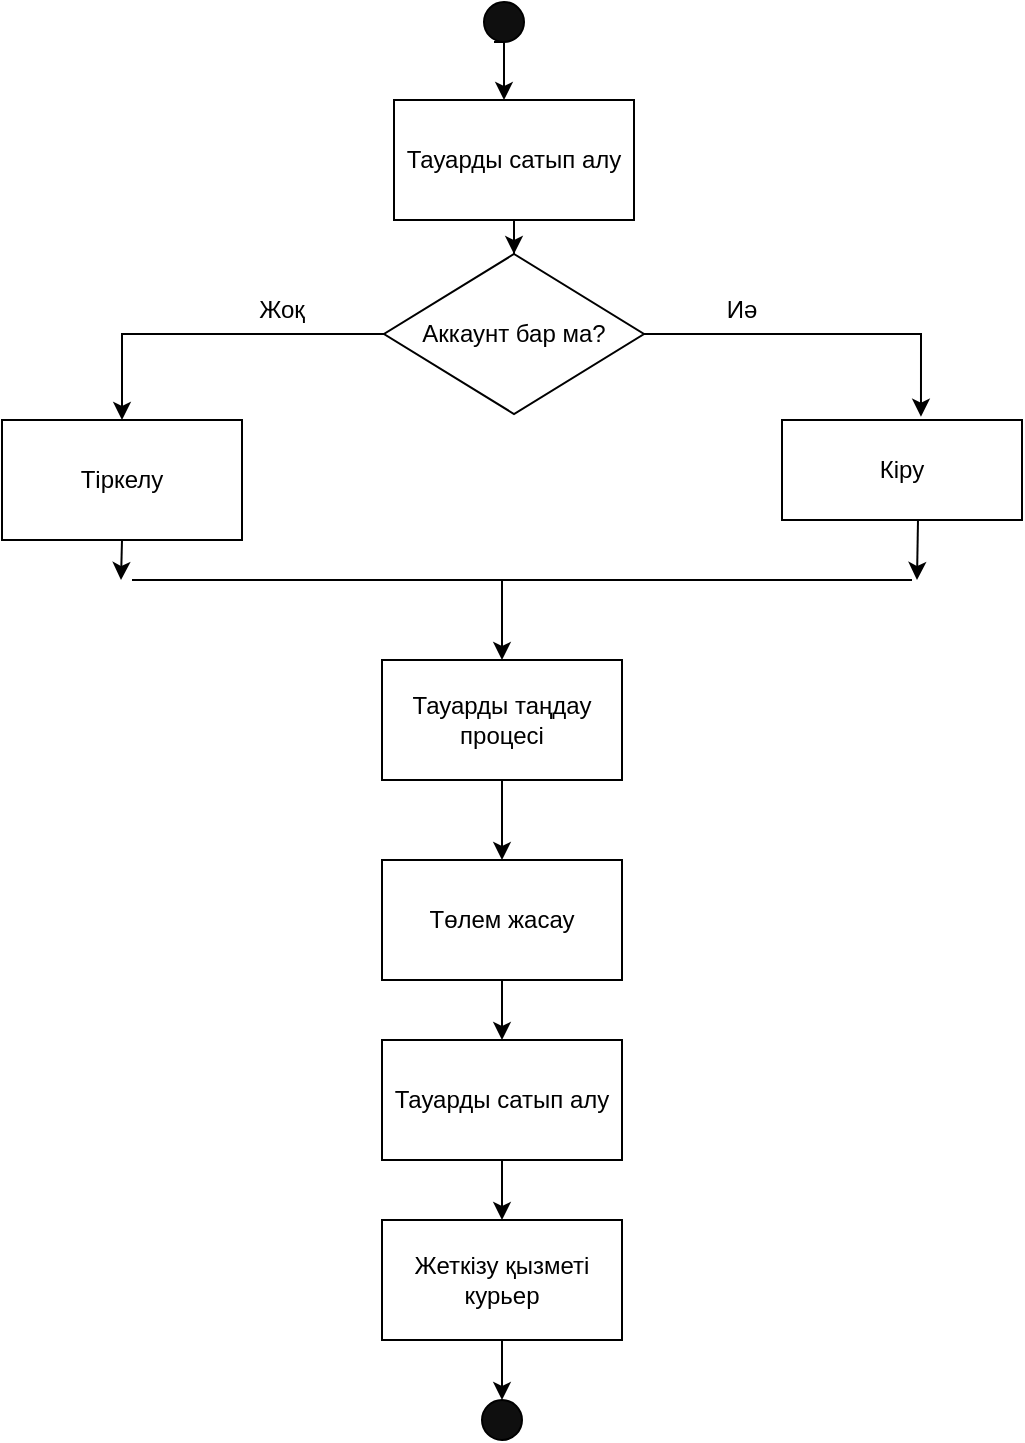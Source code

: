 <mxfile version="24.4.0" type="github" pages="5">
  <diagram id="R2lEEEUBdFMjLlhIrx00" name="Page-1">
    <mxGraphModel dx="2340" dy="1185" grid="1" gridSize="10" guides="1" tooltips="1" connect="1" arrows="1" fold="1" page="1" pageScale="1" pageWidth="850" pageHeight="1100" math="0" shadow="0" extFonts="Permanent Marker^https://fonts.googleapis.com/css?family=Permanent+Marker">
      <root>
        <mxCell id="0" />
        <mxCell id="1" parent="0" />
        <mxCell id="NR59CvRPOTCxHpG8Gv51-2" style="edgeStyle=orthogonalEdgeStyle;rounded=0;orthogonalLoop=1;jettySize=auto;html=1;" parent="1" edge="1">
          <mxGeometry relative="1" as="geometry">
            <mxPoint x="266" y="51" as="sourcePoint" />
            <mxPoint x="271" y="80" as="targetPoint" />
          </mxGeometry>
        </mxCell>
        <mxCell id="iAv8KqpIw70RAkN4BpSn-5" value="" style="ellipse;whiteSpace=wrap;html=1;fillColor=#0F0F0F;" parent="1" vertex="1">
          <mxGeometry x="261" y="31" width="20" height="20" as="geometry" />
        </mxCell>
        <mxCell id="NR59CvRPOTCxHpG8Gv51-1" style="edgeStyle=orthogonalEdgeStyle;rounded=0;orthogonalLoop=1;jettySize=auto;html=1;entryX=0.5;entryY=0;entryDx=0;entryDy=0;" parent="1" source="iAv8KqpIw70RAkN4BpSn-6" target="iAv8KqpIw70RAkN4BpSn-7" edge="1">
          <mxGeometry relative="1" as="geometry" />
        </mxCell>
        <mxCell id="iAv8KqpIw70RAkN4BpSn-6" value="Тауарды сатып алу" style="rounded=0;whiteSpace=wrap;html=1;" parent="1" vertex="1">
          <mxGeometry x="216" y="80" width="120" height="60" as="geometry" />
        </mxCell>
        <mxCell id="NR59CvRPOTCxHpG8Gv51-4" style="edgeStyle=orthogonalEdgeStyle;rounded=0;orthogonalLoop=1;jettySize=auto;html=1;entryX=0.5;entryY=0;entryDx=0;entryDy=0;" parent="1" source="iAv8KqpIw70RAkN4BpSn-7" target="iAv8KqpIw70RAkN4BpSn-8" edge="1">
          <mxGeometry relative="1" as="geometry">
            <mxPoint x="70" y="197" as="targetPoint" />
          </mxGeometry>
        </mxCell>
        <mxCell id="NR59CvRPOTCxHpG8Gv51-5" style="edgeStyle=orthogonalEdgeStyle;rounded=0;orthogonalLoop=1;jettySize=auto;html=1;entryX=0.579;entryY=-0.033;entryDx=0;entryDy=0;entryPerimeter=0;" parent="1" source="iAv8KqpIw70RAkN4BpSn-7" target="iAv8KqpIw70RAkN4BpSn-9" edge="1">
          <mxGeometry relative="1" as="geometry">
            <mxPoint x="480" y="197" as="targetPoint" />
          </mxGeometry>
        </mxCell>
        <mxCell id="iAv8KqpIw70RAkN4BpSn-7" value="Аккаунт бар ма?" style="rhombus;whiteSpace=wrap;html=1;" parent="1" vertex="1">
          <mxGeometry x="211" y="157" width="130" height="80" as="geometry" />
        </mxCell>
        <mxCell id="iAv8KqpIw70RAkN4BpSn-21" style="edgeStyle=orthogonalEdgeStyle;rounded=0;orthogonalLoop=1;jettySize=auto;html=1;exitX=0.5;exitY=1;exitDx=0;exitDy=0;" parent="1" source="iAv8KqpIw70RAkN4BpSn-8" edge="1">
          <mxGeometry relative="1" as="geometry">
            <mxPoint x="79.5" y="320" as="targetPoint" />
          </mxGeometry>
        </mxCell>
        <mxCell id="iAv8KqpIw70RAkN4BpSn-8" value="Тіркелу" style="rounded=0;whiteSpace=wrap;html=1;" parent="1" vertex="1">
          <mxGeometry x="20" y="240" width="120" height="60" as="geometry" />
        </mxCell>
        <mxCell id="iAv8KqpIw70RAkN4BpSn-20" style="edgeStyle=orthogonalEdgeStyle;rounded=0;orthogonalLoop=1;jettySize=auto;html=1;exitX=0.5;exitY=1;exitDx=0;exitDy=0;" parent="1" edge="1">
          <mxGeometry relative="1" as="geometry">
            <mxPoint x="477.5" y="320" as="targetPoint" />
            <mxPoint x="478" y="290" as="sourcePoint" />
          </mxGeometry>
        </mxCell>
        <mxCell id="iAv8KqpIw70RAkN4BpSn-9" value="Кіру" style="rounded=0;whiteSpace=wrap;html=1;" parent="1" vertex="1">
          <mxGeometry x="410" y="240" width="120" height="50" as="geometry" />
        </mxCell>
        <mxCell id="iAv8KqpIw70RAkN4BpSn-24" style="edgeStyle=orthogonalEdgeStyle;rounded=0;orthogonalLoop=1;jettySize=auto;html=1;exitX=0.5;exitY=1;exitDx=0;exitDy=0;entryX=0.5;entryY=0;entryDx=0;entryDy=0;" parent="1" source="iAv8KqpIw70RAkN4BpSn-12" target="iAv8KqpIw70RAkN4BpSn-13" edge="1">
          <mxGeometry relative="1" as="geometry" />
        </mxCell>
        <mxCell id="iAv8KqpIw70RAkN4BpSn-12" value="Тауарды таңдау процесі" style="rounded=0;whiteSpace=wrap;html=1;" parent="1" vertex="1">
          <mxGeometry x="210" y="360" width="120" height="60" as="geometry" />
        </mxCell>
        <mxCell id="iAv8KqpIw70RAkN4BpSn-25" style="edgeStyle=orthogonalEdgeStyle;rounded=0;orthogonalLoop=1;jettySize=auto;html=1;exitX=0.5;exitY=1;exitDx=0;exitDy=0;entryX=0.5;entryY=0;entryDx=0;entryDy=0;" parent="1" source="iAv8KqpIw70RAkN4BpSn-13" target="iAv8KqpIw70RAkN4BpSn-14" edge="1">
          <mxGeometry relative="1" as="geometry" />
        </mxCell>
        <mxCell id="iAv8KqpIw70RAkN4BpSn-13" value="Төлем жасау" style="rounded=0;whiteSpace=wrap;html=1;" parent="1" vertex="1">
          <mxGeometry x="210" y="460" width="120" height="60" as="geometry" />
        </mxCell>
        <mxCell id="p4ckV7MLAM-nkalToYyx-2" style="edgeStyle=orthogonalEdgeStyle;rounded=0;orthogonalLoop=1;jettySize=auto;html=1;entryX=0.5;entryY=0;entryDx=0;entryDy=0;" edge="1" parent="1" source="iAv8KqpIw70RAkN4BpSn-14" target="p4ckV7MLAM-nkalToYyx-1">
          <mxGeometry relative="1" as="geometry" />
        </mxCell>
        <mxCell id="iAv8KqpIw70RAkN4BpSn-14" value="Тауарды сатып алу" style="rounded=0;whiteSpace=wrap;html=1;" parent="1" vertex="1">
          <mxGeometry x="210" y="550" width="120" height="60" as="geometry" />
        </mxCell>
        <mxCell id="iAv8KqpIw70RAkN4BpSn-18" value="Жоқ" style="text;html=1;align=center;verticalAlign=middle;whiteSpace=wrap;rounded=0;" parent="1" vertex="1">
          <mxGeometry x="130" y="170" width="60" height="30" as="geometry" />
        </mxCell>
        <mxCell id="iAv8KqpIw70RAkN4BpSn-19" value="Иә" style="text;html=1;align=center;verticalAlign=middle;whiteSpace=wrap;rounded=0;" parent="1" vertex="1">
          <mxGeometry x="360" y="170" width="60" height="30" as="geometry" />
        </mxCell>
        <mxCell id="iAv8KqpIw70RAkN4BpSn-22" value="" style="endArrow=none;html=1;rounded=0;" parent="1" edge="1">
          <mxGeometry width="50" height="50" relative="1" as="geometry">
            <mxPoint x="85" y="320" as="sourcePoint" />
            <mxPoint x="475" y="320" as="targetPoint" />
            <Array as="points">
              <mxPoint x="275" y="320" />
            </Array>
          </mxGeometry>
        </mxCell>
        <mxCell id="iAv8KqpIw70RAkN4BpSn-23" value="" style="endArrow=classic;html=1;rounded=0;" parent="1" target="iAv8KqpIw70RAkN4BpSn-12" edge="1">
          <mxGeometry width="50" height="50" relative="1" as="geometry">
            <mxPoint x="270" y="320" as="sourcePoint" />
            <mxPoint x="300" y="270" as="targetPoint" />
          </mxGeometry>
        </mxCell>
        <mxCell id="p4ckV7MLAM-nkalToYyx-5" style="edgeStyle=orthogonalEdgeStyle;rounded=0;orthogonalLoop=1;jettySize=auto;html=1;entryX=0.5;entryY=0;entryDx=0;entryDy=0;" edge="1" parent="1" source="p4ckV7MLAM-nkalToYyx-1" target="p4ckV7MLAM-nkalToYyx-4">
          <mxGeometry relative="1" as="geometry" />
        </mxCell>
        <mxCell id="p4ckV7MLAM-nkalToYyx-1" value="Жеткізу қызметі&lt;div&gt;курьер&lt;/div&gt;" style="rounded=0;whiteSpace=wrap;html=1;" vertex="1" parent="1">
          <mxGeometry x="210" y="640" width="120" height="60" as="geometry" />
        </mxCell>
        <mxCell id="p4ckV7MLAM-nkalToYyx-4" value="" style="ellipse;whiteSpace=wrap;html=1;fillColor=#0F0F0F;" vertex="1" parent="1">
          <mxGeometry x="260" y="730" width="20" height="20" as="geometry" />
        </mxCell>
      </root>
    </mxGraphModel>
  </diagram>
  <diagram id="GbA_hOkc1d2X9NX65_Lx" name="Page-2">
    <mxGraphModel dx="1872" dy="948" grid="1" gridSize="10" guides="1" tooltips="1" connect="1" arrows="1" fold="1" page="1" pageScale="1" pageWidth="827" pageHeight="1169" math="0" shadow="0">
      <root>
        <mxCell id="0" />
        <mxCell id="1" parent="0" />
        <mxCell id="i36ha9HIOK4Wg7tOaGFg-6" style="edgeStyle=orthogonalEdgeStyle;rounded=0;orthogonalLoop=1;jettySize=auto;html=1;entryX=0.5;entryY=0;entryDx=0;entryDy=0;" parent="1" source="i36ha9HIOK4Wg7tOaGFg-1" target="i36ha9HIOK4Wg7tOaGFg-2" edge="1">
          <mxGeometry relative="1" as="geometry" />
        </mxCell>
        <mxCell id="i36ha9HIOK4Wg7tOaGFg-1" value="" style="ellipse;whiteSpace=wrap;html=1;fillColor=#0F0F0F;" parent="1" vertex="1">
          <mxGeometry x="299" y="50" width="6" height="10" as="geometry" />
        </mxCell>
        <mxCell id="i36ha9HIOK4Wg7tOaGFg-8" style="edgeStyle=orthogonalEdgeStyle;rounded=0;orthogonalLoop=1;jettySize=auto;html=1;entryX=0.5;entryY=0;entryDx=0;entryDy=0;" parent="1" source="i36ha9HIOK4Wg7tOaGFg-2" target="i36ha9HIOK4Wg7tOaGFg-3" edge="1">
          <mxGeometry relative="1" as="geometry" />
        </mxCell>
        <mxCell id="i36ha9HIOK4Wg7tOaGFg-2" value="Кіру" style="rounded=1;whiteSpace=wrap;html=1;" parent="1" vertex="1">
          <mxGeometry x="242" y="100" width="120" height="30" as="geometry" />
        </mxCell>
        <mxCell id="i36ha9HIOK4Wg7tOaGFg-9" style="edgeStyle=orthogonalEdgeStyle;rounded=0;orthogonalLoop=1;jettySize=auto;html=1;entryX=0.5;entryY=0;entryDx=0;entryDy=0;" parent="1" source="i36ha9HIOK4Wg7tOaGFg-3" target="i36ha9HIOK4Wg7tOaGFg-4" edge="1">
          <mxGeometry relative="1" as="geometry" />
        </mxCell>
        <mxCell id="i36ha9HIOK4Wg7tOaGFg-3" value="Тауарлардың сипатын алу" style="rounded=1;whiteSpace=wrap;html=1;" parent="1" vertex="1">
          <mxGeometry x="243" y="159" width="120" height="40" as="geometry" />
        </mxCell>
        <mxCell id="i36ha9HIOK4Wg7tOaGFg-4" value="Расту" style="rounded=1;whiteSpace=wrap;html=1;" parent="1" vertex="1">
          <mxGeometry x="243" y="224" width="120" height="30" as="geometry" />
        </mxCell>
        <mxCell id="i36ha9HIOK4Wg7tOaGFg-5" value="" style="ellipse;whiteSpace=wrap;html=1;fillColor=#0F0F0F;" parent="1" vertex="1">
          <mxGeometry x="301" y="289" width="12" height="11" as="geometry" />
        </mxCell>
        <mxCell id="i36ha9HIOK4Wg7tOaGFg-14" style="edgeStyle=orthogonalEdgeStyle;rounded=0;orthogonalLoop=1;jettySize=auto;html=1;exitX=0;exitY=1;exitDx=0;exitDy=0;entryX=0.5;entryY=1;entryDx=0;entryDy=0;" parent="1" source="i36ha9HIOK4Wg7tOaGFg-5" target="i36ha9HIOK4Wg7tOaGFg-5" edge="1">
          <mxGeometry relative="1" as="geometry" />
        </mxCell>
        <mxCell id="i36ha9HIOK4Wg7tOaGFg-15" value="" style="endArrow=classic;html=1;rounded=0;" parent="1" edge="1">
          <mxGeometry width="50" height="50" relative="1" as="geometry">
            <mxPoint x="308" y="253" as="sourcePoint" />
            <mxPoint x="308" y="290" as="targetPoint" />
          </mxGeometry>
        </mxCell>
      </root>
    </mxGraphModel>
  </diagram>
  <diagram id="c80kAJMGOzvCrTh4UVqf" name="Page-3">
    <mxGraphModel dx="1440" dy="729" grid="1" gridSize="10" guides="1" tooltips="1" connect="1" arrows="1" fold="1" page="1" pageScale="1" pageWidth="827" pageHeight="1169" math="0" shadow="0">
      <root>
        <mxCell id="0" />
        <mxCell id="1" parent="0" />
        <mxCell id="no8vEUzsc8mPn2TzJAWN-6" style="edgeStyle=orthogonalEdgeStyle;rounded=0;orthogonalLoop=1;jettySize=auto;html=1;" edge="1" parent="1" source="cre0S1uw44uX-cIoa6D_-1" target="no8vEUzsc8mPn2TzJAWN-5">
          <mxGeometry relative="1" as="geometry" />
        </mxCell>
        <mxCell id="cre0S1uw44uX-cIoa6D_-1" value="Админ" style="shape=umlActor;verticalLabelPosition=bottom;verticalAlign=top;html=1;outlineConnect=0;" parent="1" vertex="1">
          <mxGeometry x="10" y="120" width="50" height="80" as="geometry" />
        </mxCell>
        <mxCell id="no8vEUzsc8mPn2TzJAWN-2" value="" style="edgeStyle=orthogonalEdgeStyle;rounded=0;orthogonalLoop=1;jettySize=auto;html=1;" edge="1" parent="1" target="cre0S1uw44uX-cIoa6D_-10">
          <mxGeometry relative="1" as="geometry">
            <mxPoint x="220" y="345" as="sourcePoint" />
          </mxGeometry>
        </mxCell>
        <mxCell id="cre0S1uw44uX-cIoa6D_-2" value="Сатушы" style="shape=umlActor;verticalLabelPosition=bottom;verticalAlign=top;html=1;outlineConnect=0;" parent="1" vertex="1">
          <mxGeometry x="160" y="303" width="50" height="80" as="geometry" />
        </mxCell>
        <mxCell id="cre0S1uw44uX-cIoa6D_-3" value="Тұтынушы" style="shape=umlActor;verticalLabelPosition=bottom;verticalAlign=top;html=1;outlineConnect=0;" parent="1" vertex="1">
          <mxGeometry x="380" y="110" width="50" height="80" as="geometry" />
        </mxCell>
        <mxCell id="cre0S1uw44uX-cIoa6D_-4" value="Қолданушыларды қосу/өшіру" style="rounded=1;whiteSpace=wrap;html=1;" parent="1" vertex="1">
          <mxGeometry x="110" y="101" width="110" height="40" as="geometry" />
        </mxCell>
        <mxCell id="cre0S1uw44uX-cIoa6D_-5" value="Базаны қадағалау" style="rounded=1;whiteSpace=wrap;html=1;" parent="1" vertex="1">
          <mxGeometry x="110" y="175" width="110" height="40" as="geometry" />
        </mxCell>
        <mxCell id="cre0S1uw44uX-cIoa6D_-6" value="Аутентификация" style="rounded=1;whiteSpace=wrap;html=1;" parent="1" vertex="1">
          <mxGeometry x="510" y="80" width="120" height="30" as="geometry" />
        </mxCell>
        <mxCell id="cre0S1uw44uX-cIoa6D_-7" value="Себетке қосу/жою" style="rounded=1;whiteSpace=wrap;html=1;" parent="1" vertex="1">
          <mxGeometry x="510" y="130" width="120" height="30" as="geometry" />
        </mxCell>
        <mxCell id="cre0S1uw44uX-cIoa6D_-8" value="Тауарларды қарау/сатып алу" style="rounded=1;whiteSpace=wrap;html=1;" parent="1" vertex="1">
          <mxGeometry x="510" y="180" width="120" height="50" as="geometry" />
        </mxCell>
        <mxCell id="cre0S1uw44uX-cIoa6D_-9" value="Іздеу" style="rounded=1;whiteSpace=wrap;html=1;" parent="1" vertex="1">
          <mxGeometry x="510" y="250" width="120" height="30" as="geometry" />
        </mxCell>
        <mxCell id="no8vEUzsc8mPn2TzJAWN-3" style="edgeStyle=orthogonalEdgeStyle;rounded=0;orthogonalLoop=1;jettySize=auto;html=1;entryX=0;entryY=0.5;entryDx=0;entryDy=0;" edge="1" parent="1" source="cre0S1uw44uX-cIoa6D_-10" target="cre0S1uw44uX-cIoa6D_-42">
          <mxGeometry relative="1" as="geometry" />
        </mxCell>
        <mxCell id="cre0S1uw44uX-cIoa6D_-10" value="Тапсырысты орындау" style="rounded=1;whiteSpace=wrap;html=1;" parent="1" vertex="1">
          <mxGeometry x="259" y="310" width="140" height="70" as="geometry" />
        </mxCell>
        <mxCell id="cre0S1uw44uX-cIoa6D_-23" value="" style="endArrow=classic;html=1;rounded=0;entryX=0;entryY=0.5;entryDx=0;entryDy=0;" parent="1" target="cre0S1uw44uX-cIoa6D_-4" edge="1">
          <mxGeometry width="50" height="50" relative="1" as="geometry">
            <mxPoint x="60" y="170" as="sourcePoint" />
            <mxPoint x="100" y="125" as="targetPoint" />
          </mxGeometry>
        </mxCell>
        <mxCell id="cre0S1uw44uX-cIoa6D_-24" value="" style="endArrow=classic;html=1;rounded=0;entryX=0;entryY=0.5;entryDx=0;entryDy=0;" parent="1" target="cre0S1uw44uX-cIoa6D_-5" edge="1">
          <mxGeometry width="50" height="50" relative="1" as="geometry">
            <mxPoint x="60" y="160" as="sourcePoint" />
            <mxPoint x="110" y="120" as="targetPoint" />
          </mxGeometry>
        </mxCell>
        <mxCell id="cre0S1uw44uX-cIoa6D_-25" value="" style="endArrow=classic;html=1;rounded=0;entryX=0;entryY=0.5;entryDx=0;entryDy=0;" parent="1" target="cre0S1uw44uX-cIoa6D_-6" edge="1">
          <mxGeometry width="50" height="50" relative="1" as="geometry">
            <mxPoint x="410" y="160" as="sourcePoint" />
            <mxPoint x="460" y="110" as="targetPoint" />
          </mxGeometry>
        </mxCell>
        <mxCell id="cre0S1uw44uX-cIoa6D_-26" value="" style="endArrow=classic;html=1;rounded=0;entryX=0;entryY=0.5;entryDx=0;entryDy=0;" parent="1" target="cre0S1uw44uX-cIoa6D_-7" edge="1">
          <mxGeometry width="50" height="50" relative="1" as="geometry">
            <mxPoint x="410" y="160" as="sourcePoint" />
            <mxPoint x="460" y="110" as="targetPoint" />
          </mxGeometry>
        </mxCell>
        <mxCell id="cre0S1uw44uX-cIoa6D_-27" value="" style="endArrow=classic;html=1;rounded=0;entryX=0;entryY=0.5;entryDx=0;entryDy=0;" parent="1" target="cre0S1uw44uX-cIoa6D_-8" edge="1">
          <mxGeometry width="50" height="50" relative="1" as="geometry">
            <mxPoint x="410" y="160" as="sourcePoint" />
            <mxPoint x="460" y="110" as="targetPoint" />
          </mxGeometry>
        </mxCell>
        <mxCell id="cre0S1uw44uX-cIoa6D_-28" value="" style="endArrow=classic;html=1;rounded=0;entryX=0;entryY=0.5;entryDx=0;entryDy=0;" parent="1" target="cre0S1uw44uX-cIoa6D_-9" edge="1">
          <mxGeometry width="50" height="50" relative="1" as="geometry">
            <mxPoint x="410" y="160" as="sourcePoint" />
            <mxPoint x="460" y="110" as="targetPoint" />
          </mxGeometry>
        </mxCell>
        <mxCell id="cre0S1uw44uX-cIoa6D_-41" style="edgeStyle=orthogonalEdgeStyle;rounded=0;orthogonalLoop=1;jettySize=auto;html=1;entryX=0.75;entryY=1;entryDx=0;entryDy=0;" parent="1" source="cre0S1uw44uX-cIoa6D_-32" target="cre0S1uw44uX-cIoa6D_-9" edge="1">
          <mxGeometry relative="1" as="geometry" />
        </mxCell>
        <mxCell id="cre0S1uw44uX-cIoa6D_-32" value="Категория бойынша іздеу" style="rounded=1;whiteSpace=wrap;html=1;" parent="1" vertex="1">
          <mxGeometry x="680" y="315" width="100" height="30" as="geometry" />
        </mxCell>
        <mxCell id="cre0S1uw44uX-cIoa6D_-40" style="edgeStyle=orthogonalEdgeStyle;rounded=0;orthogonalLoop=1;jettySize=auto;html=1;entryX=1;entryY=0.5;entryDx=0;entryDy=0;" parent="1" edge="1">
          <mxGeometry relative="1" as="geometry">
            <mxPoint x="680.0" y="267.0" as="sourcePoint" />
            <mxPoint x="630.0" y="265" as="targetPoint" />
            <Array as="points">
              <mxPoint x="680" y="265" />
            </Array>
          </mxGeometry>
        </mxCell>
        <mxCell id="cre0S1uw44uX-cIoa6D_-33" value="Аттары бойынша іздеу" style="rounded=1;whiteSpace=wrap;html=1;" parent="1" vertex="1">
          <mxGeometry x="680" y="248" width="100" height="35" as="geometry" />
        </mxCell>
        <mxCell id="cre0S1uw44uX-cIoa6D_-39" style="edgeStyle=orthogonalEdgeStyle;rounded=0;orthogonalLoop=1;jettySize=auto;html=1;entryX=1;entryY=0.5;entryDx=0;entryDy=0;" parent="1" source="cre0S1uw44uX-cIoa6D_-34" target="cre0S1uw44uX-cIoa6D_-8" edge="1">
          <mxGeometry relative="1" as="geometry">
            <Array as="points">
              <mxPoint x="670" y="205" />
              <mxPoint x="670" y="205" />
            </Array>
          </mxGeometry>
        </mxCell>
        <mxCell id="cre0S1uw44uX-cIoa6D_-34" value="Төлем жасау" style="rounded=1;whiteSpace=wrap;html=1;" parent="1" vertex="1">
          <mxGeometry x="680" y="185" width="100" height="30" as="geometry" />
        </mxCell>
        <mxCell id="cre0S1uw44uX-cIoa6D_-37" style="edgeStyle=orthogonalEdgeStyle;rounded=0;orthogonalLoop=1;jettySize=auto;html=1;entryX=1;entryY=0.5;entryDx=0;entryDy=0;" parent="1" source="cre0S1uw44uX-cIoa6D_-36" target="cre0S1uw44uX-cIoa6D_-6" edge="1">
          <mxGeometry relative="1" as="geometry" />
        </mxCell>
        <mxCell id="cre0S1uw44uX-cIoa6D_-36" value="шығу" style="rounded=1;whiteSpace=wrap;html=1;" parent="1" vertex="1">
          <mxGeometry x="680" y="80" width="100" height="30" as="geometry" />
        </mxCell>
        <mxCell id="cre0S1uw44uX-cIoa6D_-42" value="Жеткізу&lt;div&gt;Курьер&lt;/div&gt;" style="rounded=1;whiteSpace=wrap;html=1;" parent="1" vertex="1">
          <mxGeometry x="462" y="315" width="120" height="60" as="geometry" />
        </mxCell>
        <mxCell id="no8vEUzsc8mPn2TzJAWN-5" value="Тапсырысты растап, хабарлау" style="rounded=1;whiteSpace=wrap;html=1;" vertex="1" parent="1">
          <mxGeometry x="230" y="141" width="110" height="40" as="geometry" />
        </mxCell>
      </root>
    </mxGraphModel>
  </diagram>
  <diagram id="KP5VngtDOVW0e5VEuhgI" name="Page-4">
    <mxGraphModel dx="1560" dy="790" grid="1" gridSize="10" guides="1" tooltips="1" connect="1" arrows="1" fold="1" page="1" pageScale="1" pageWidth="827" pageHeight="1169" math="0" shadow="0">
      <root>
        <mxCell id="0" />
        <mxCell id="1" parent="0" />
        <mxCell id="hjnvoC_x9pNCexKw1lUT-31" style="edgeStyle=orthogonalEdgeStyle;rounded=0;orthogonalLoop=1;jettySize=auto;html=1;entryX=0.5;entryY=0;entryDx=0;entryDy=0;" edge="1" parent="1" source="hjnvoC_x9pNCexKw1lUT-1" target="hjnvoC_x9pNCexKw1lUT-4">
          <mxGeometry relative="1" as="geometry" />
        </mxCell>
        <mxCell id="hjnvoC_x9pNCexKw1lUT-1" value="Интернет пайдаланушысы" style="shape=umlActor;verticalLabelPosition=bottom;verticalAlign=top;html=1;outlineConnect=0;" vertex="1" parent="1">
          <mxGeometry x="110" y="10" width="30" height="60" as="geometry" />
        </mxCell>
        <mxCell id="hjnvoC_x9pNCexKw1lUT-29" style="edgeStyle=orthogonalEdgeStyle;rounded=0;orthogonalLoop=1;jettySize=auto;html=1;" edge="1" parent="1" source="hjnvoC_x9pNCexKw1lUT-2" target="hjnvoC_x9pNCexKw1lUT-6">
          <mxGeometry relative="1" as="geometry" />
        </mxCell>
        <mxCell id="hjnvoC_x9pNCexKw1lUT-2" value="Пайдаланушы" style="shape=umlActor;verticalLabelPosition=bottom;verticalAlign=top;html=1;outlineConnect=0;" vertex="1" parent="1">
          <mxGeometry x="110" y="217" width="30" height="60" as="geometry" />
        </mxCell>
        <mxCell id="hjnvoC_x9pNCexKw1lUT-46" style="edgeStyle=orthogonalEdgeStyle;rounded=0;orthogonalLoop=1;jettySize=auto;html=1;entryX=0;entryY=0.5;entryDx=0;entryDy=0;" edge="1" parent="1" source="hjnvoC_x9pNCexKw1lUT-3" target="hjnvoC_x9pNCexKw1lUT-44">
          <mxGeometry relative="1" as="geometry">
            <Array as="points">
              <mxPoint x="240" y="431" />
              <mxPoint x="240" y="431" />
            </Array>
          </mxGeometry>
        </mxCell>
        <mxCell id="hjnvoC_x9pNCexKw1lUT-3" value="Админстратор" style="shape=umlActor;verticalLabelPosition=bottom;verticalAlign=top;html=1;outlineConnect=0;" vertex="1" parent="1">
          <mxGeometry x="184" y="390" width="30" height="60" as="geometry" />
        </mxCell>
        <mxCell id="hjnvoC_x9pNCexKw1lUT-33" style="edgeStyle=orthogonalEdgeStyle;rounded=0;orthogonalLoop=1;jettySize=auto;html=1;" edge="1" parent="1" source="hjnvoC_x9pNCexKw1lUT-4" target="hjnvoC_x9pNCexKw1lUT-2">
          <mxGeometry relative="1" as="geometry" />
        </mxCell>
        <mxCell id="hjnvoC_x9pNCexKw1lUT-4" value="Тіркелу" style="ellipse;whiteSpace=wrap;html=1;" vertex="1" parent="1">
          <mxGeometry x="72.5" y="135" width="105" height="50" as="geometry" />
        </mxCell>
        <mxCell id="hjnvoC_x9pNCexKw1lUT-30" style="edgeStyle=orthogonalEdgeStyle;rounded=0;orthogonalLoop=1;jettySize=auto;html=1;" edge="1" parent="1" source="hjnvoC_x9pNCexKw1lUT-6" target="hjnvoC_x9pNCexKw1lUT-8">
          <mxGeometry relative="1" as="geometry" />
        </mxCell>
        <mxCell id="hjnvoC_x9pNCexKw1lUT-6" value="Аутентификация" style="ellipse;whiteSpace=wrap;html=1;" vertex="1" parent="1">
          <mxGeometry x="200" y="205" width="105" height="50" as="geometry" />
        </mxCell>
        <mxCell id="hjnvoC_x9pNCexKw1lUT-15" style="edgeStyle=orthogonalEdgeStyle;rounded=0;orthogonalLoop=1;jettySize=auto;html=1;entryX=0;entryY=0.5;entryDx=0;entryDy=0;" edge="1" parent="1" source="hjnvoC_x9pNCexKw1lUT-8" target="hjnvoC_x9pNCexKw1lUT-9">
          <mxGeometry relative="1" as="geometry">
            <mxPoint x="420" y="40" as="targetPoint" />
          </mxGeometry>
        </mxCell>
        <mxCell id="hjnvoC_x9pNCexKw1lUT-18" style="edgeStyle=orthogonalEdgeStyle;rounded=0;orthogonalLoop=1;jettySize=auto;html=1;entryX=0;entryY=0.5;entryDx=0;entryDy=0;" edge="1" parent="1" source="hjnvoC_x9pNCexKw1lUT-8" target="hjnvoC_x9pNCexKw1lUT-13">
          <mxGeometry relative="1" as="geometry" />
        </mxCell>
        <mxCell id="hjnvoC_x9pNCexKw1lUT-8" value="Басты бет&amp;nbsp;" style="rounded=1;whiteSpace=wrap;html=1;" vertex="1" parent="1">
          <mxGeometry x="360" y="210" width="120" height="40" as="geometry" />
        </mxCell>
        <mxCell id="hjnvoC_x9pNCexKw1lUT-21" style="edgeStyle=orthogonalEdgeStyle;rounded=0;orthogonalLoop=1;jettySize=auto;html=1;entryX=0;entryY=0.5;entryDx=0;entryDy=0;" edge="1" parent="1" source="hjnvoC_x9pNCexKw1lUT-9" target="hjnvoC_x9pNCexKw1lUT-14">
          <mxGeometry relative="1" as="geometry" />
        </mxCell>
        <mxCell id="hjnvoC_x9pNCexKw1lUT-9" value="Құрылыс заттарын іздеу" style="ellipse;whiteSpace=wrap;html=1;" vertex="1" parent="1">
          <mxGeometry x="480" y="10" width="130" height="50" as="geometry" />
        </mxCell>
        <mxCell id="hjnvoC_x9pNCexKw1lUT-10" value="Себетке қосу/жою" style="ellipse;whiteSpace=wrap;html=1;" vertex="1" parent="1">
          <mxGeometry x="485" y="81" width="120" height="50" as="geometry" />
        </mxCell>
        <mxCell id="hjnvoC_x9pNCexKw1lUT-20" style="edgeStyle=orthogonalEdgeStyle;rounded=0;orthogonalLoop=1;jettySize=auto;html=1;" edge="1" parent="1" source="hjnvoC_x9pNCexKw1lUT-11" target="hjnvoC_x9pNCexKw1lUT-12">
          <mxGeometry relative="1" as="geometry" />
        </mxCell>
        <mxCell id="hjnvoC_x9pNCexKw1lUT-11" value="Таңдаулылар тізіміне қосу" style="ellipse;whiteSpace=wrap;html=1;" vertex="1" parent="1">
          <mxGeometry x="487.5" y="155" width="115" height="50" as="geometry" />
        </mxCell>
        <mxCell id="hjnvoC_x9pNCexKw1lUT-12" value="Таңдаулылар тізімінен жою&lt;div&gt;Пікір қалдыру&lt;/div&gt;" style="ellipse;whiteSpace=wrap;html=1;" vertex="1" parent="1">
          <mxGeometry x="670" y="155" width="120" height="50" as="geometry" />
        </mxCell>
        <mxCell id="hjnvoC_x9pNCexKw1lUT-13" value="Кіру/шығу" style="rounded=1;whiteSpace=wrap;html=1;" vertex="1" parent="1">
          <mxGeometry x="560" y="210" width="120" height="40" as="geometry" />
        </mxCell>
        <mxCell id="hjnvoC_x9pNCexKw1lUT-14" value="Аттары бойынша іздеу" style="ellipse;whiteSpace=wrap;html=1;" vertex="1" parent="1">
          <mxGeometry x="670" y="10" width="110" height="50" as="geometry" />
        </mxCell>
        <mxCell id="hjnvoC_x9pNCexKw1lUT-16" value="" style="endArrow=classic;html=1;rounded=0;entryX=0.021;entryY=0.362;entryDx=0;entryDy=0;entryPerimeter=0;" edge="1" parent="1" target="hjnvoC_x9pNCexKw1lUT-10">
          <mxGeometry width="50" height="50" relative="1" as="geometry">
            <mxPoint x="420" y="100" as="sourcePoint" />
            <mxPoint x="470" y="50" as="targetPoint" />
          </mxGeometry>
        </mxCell>
        <mxCell id="hjnvoC_x9pNCexKw1lUT-17" value="" style="endArrow=classic;html=1;rounded=0;entryX=0;entryY=0.5;entryDx=0;entryDy=0;" edge="1" parent="1" target="hjnvoC_x9pNCexKw1lUT-11">
          <mxGeometry width="50" height="50" relative="1" as="geometry">
            <mxPoint x="420" y="180" as="sourcePoint" />
            <mxPoint x="470" y="130" as="targetPoint" />
          </mxGeometry>
        </mxCell>
        <mxCell id="hjnvoC_x9pNCexKw1lUT-27" style="edgeStyle=orthogonalEdgeStyle;rounded=0;orthogonalLoop=1;jettySize=auto;html=1;entryX=0;entryY=0.5;entryDx=0;entryDy=0;" edge="1" parent="1" source="hjnvoC_x9pNCexKw1lUT-22" target="hjnvoC_x9pNCexKw1lUT-24">
          <mxGeometry relative="1" as="geometry" />
        </mxCell>
        <mxCell id="hjnvoC_x9pNCexKw1lUT-22" value="Тапсырысты беру" style="ellipse;whiteSpace=wrap;html=1;" vertex="1" parent="1">
          <mxGeometry x="470" y="280" width="100" height="50" as="geometry" />
        </mxCell>
        <mxCell id="hjnvoC_x9pNCexKw1lUT-28" style="edgeStyle=orthogonalEdgeStyle;rounded=0;orthogonalLoop=1;jettySize=auto;html=1;" edge="1" parent="1" source="hjnvoC_x9pNCexKw1lUT-24" target="hjnvoC_x9pNCexKw1lUT-25">
          <mxGeometry relative="1" as="geometry" />
        </mxCell>
        <mxCell id="hjnvoC_x9pNCexKw1lUT-24" value="Төлем жасау" style="ellipse;whiteSpace=wrap;html=1;" vertex="1" parent="1">
          <mxGeometry x="610" y="280" width="100" height="50" as="geometry" />
        </mxCell>
        <mxCell id="hjnvoC_x9pNCexKw1lUT-25" value="Тапсырысты растау.Хабарлама келу" style="ellipse;whiteSpace=wrap;html=1;" vertex="1" parent="1">
          <mxGeometry x="758" y="280" width="123" height="50" as="geometry" />
        </mxCell>
        <mxCell id="hjnvoC_x9pNCexKw1lUT-26" value="" style="endArrow=classic;html=1;rounded=0;entryX=0.5;entryY=0;entryDx=0;entryDy=0;" edge="1" parent="1" target="hjnvoC_x9pNCexKw1lUT-22">
          <mxGeometry width="50" height="50" relative="1" as="geometry">
            <mxPoint x="520" y="230" as="sourcePoint" />
            <mxPoint x="570" y="180" as="targetPoint" />
          </mxGeometry>
        </mxCell>
        <mxCell id="hjnvoC_x9pNCexKw1lUT-34" value="" style="endArrow=none;html=1;rounded=0;" edge="1" parent="1">
          <mxGeometry width="50" height="50" relative="1" as="geometry">
            <mxPoint x="40" y="430" as="sourcePoint" />
            <mxPoint x="40" y="160" as="targetPoint" />
          </mxGeometry>
        </mxCell>
        <mxCell id="hjnvoC_x9pNCexKw1lUT-35" value="" style="endArrow=classic;html=1;rounded=0;entryX=0;entryY=0.5;entryDx=0;entryDy=0;" edge="1" parent="1" target="hjnvoC_x9pNCexKw1lUT-4">
          <mxGeometry width="50" height="50" relative="1" as="geometry">
            <mxPoint x="40" y="160" as="sourcePoint" />
            <mxPoint x="90" y="110" as="targetPoint" />
          </mxGeometry>
        </mxCell>
        <mxCell id="hjnvoC_x9pNCexKw1lUT-36" value="" style="endArrow=classic;html=1;rounded=0;" edge="1" parent="1">
          <mxGeometry width="50" height="50" relative="1" as="geometry">
            <mxPoint x="40" y="429" as="sourcePoint" />
            <mxPoint x="170" y="429" as="targetPoint" />
          </mxGeometry>
        </mxCell>
        <mxCell id="hjnvoC_x9pNCexKw1lUT-37" value="Құрылыс заттарын&amp;nbsp;&lt;div&gt;қосу&lt;span style=&quot;background-color: initial;&quot;&gt;/жою&lt;/span&gt;&lt;span style=&quot;color: rgba(0, 0, 0, 0); font-family: monospace; font-size: 0px; text-align: start; text-wrap: nowrap; background-color: initial;&quot;&gt;%3CmxGraphModel%3E%3Croot%3E%3CmxCell%20id%3D%220%22%2F%3E%3CmxCell%20id%3D%221%22%20parent%3D%220%22%2F%3E%3CmxCell%20id%3D%222%22%20value%3D%22%D0%A2%D3%A9%D0%BB%D0%B5%D0%BC%20%D0%B6%D0%B0%D1%81%D0%B0%D1%83%22%20style%3D%22ellipse%3BwhiteSpace%3Dwrap%3Bhtml%3D1%3B%22%20vertex%3D%221%22%20parent%3D%221%22%3E%3CmxGeometry%20x%3D%22610%22%20y%3D%22280%22%20width%3D%22100%22%20height%3D%2250%22%20as%3D%22geometry%22%2F%3E%3C%2FmxCell%3E%3C%2Froot%3E%3C%2FmxGraphModel%3E&lt;/span&gt;&lt;/div&gt;" style="ellipse;whiteSpace=wrap;html=1;" vertex="1" parent="1">
          <mxGeometry x="464" y="350" width="156" height="60" as="geometry" />
        </mxCell>
        <mxCell id="hjnvoC_x9pNCexKw1lUT-39" value="Пайдаланушыларды&amp;nbsp;&lt;div&gt;қосу/өшіру&lt;/div&gt;" style="ellipse;whiteSpace=wrap;html=1;" vertex="1" parent="1">
          <mxGeometry x="471" y="448" width="156" height="60" as="geometry" />
        </mxCell>
        <mxCell id="hjnvoC_x9pNCexKw1lUT-40" value="Сатылым статистикасын қарау" style="ellipse;whiteSpace=wrap;html=1;" vertex="1" parent="1">
          <mxGeometry x="464" y="528" width="156" height="60" as="geometry" />
        </mxCell>
        <mxCell id="hjnvoC_x9pNCexKw1lUT-42" style="edgeStyle=orthogonalEdgeStyle;rounded=0;orthogonalLoop=1;jettySize=auto;html=1;entryX=0.5;entryY=1;entryDx=0;entryDy=0;" edge="1" parent="1" source="hjnvoC_x9pNCexKw1lUT-41" target="hjnvoC_x9pNCexKw1lUT-25">
          <mxGeometry relative="1" as="geometry">
            <mxPoint x="830" y="635" as="targetPoint" />
          </mxGeometry>
        </mxCell>
        <mxCell id="hjnvoC_x9pNCexKw1lUT-41" value="Тапсырысты қабылдау&lt;div&gt;курьер&lt;/div&gt;" style="ellipse;whiteSpace=wrap;html=1;" vertex="1" parent="1">
          <mxGeometry x="470" y="605" width="156" height="60" as="geometry" />
        </mxCell>
        <mxCell id="hjnvoC_x9pNCexKw1lUT-44" value="Аутентификация" style="ellipse;whiteSpace=wrap;html=1;" vertex="1" parent="1">
          <mxGeometry x="254" y="406" width="105" height="50" as="geometry" />
        </mxCell>
        <mxCell id="hjnvoC_x9pNCexKw1lUT-47" value="" style="endArrow=none;html=1;rounded=0;" edge="1" parent="1">
          <mxGeometry width="50" height="50" relative="1" as="geometry">
            <mxPoint x="400" y="633" as="sourcePoint" />
            <mxPoint x="400" y="382" as="targetPoint" />
          </mxGeometry>
        </mxCell>
        <mxCell id="hjnvoC_x9pNCexKw1lUT-49" value="" style="endArrow=classic;html=1;rounded=0;" edge="1" parent="1">
          <mxGeometry width="50" height="50" relative="1" as="geometry">
            <mxPoint x="350" y="430" as="sourcePoint" />
            <mxPoint x="400" y="430" as="targetPoint" />
          </mxGeometry>
        </mxCell>
        <mxCell id="hjnvoC_x9pNCexKw1lUT-50" value="" style="endArrow=classic;html=1;rounded=0;entryX=0;entryY=0.5;entryDx=0;entryDy=0;" edge="1" parent="1" target="hjnvoC_x9pNCexKw1lUT-37">
          <mxGeometry width="50" height="50" relative="1" as="geometry">
            <mxPoint x="400" y="380" as="sourcePoint" />
            <mxPoint x="450" y="330" as="targetPoint" />
          </mxGeometry>
        </mxCell>
        <mxCell id="hjnvoC_x9pNCexKw1lUT-51" value="" style="endArrow=classic;html=1;rounded=0;entryX=0;entryY=0.5;entryDx=0;entryDy=0;" edge="1" parent="1" target="hjnvoC_x9pNCexKw1lUT-39">
          <mxGeometry width="50" height="50" relative="1" as="geometry">
            <mxPoint x="400" y="480" as="sourcePoint" />
            <mxPoint x="450" y="430" as="targetPoint" />
          </mxGeometry>
        </mxCell>
        <mxCell id="hjnvoC_x9pNCexKw1lUT-52" value="" style="endArrow=classic;html=1;rounded=0;entryX=0;entryY=0.5;entryDx=0;entryDy=0;" edge="1" parent="1" target="hjnvoC_x9pNCexKw1lUT-40">
          <mxGeometry width="50" height="50" relative="1" as="geometry">
            <mxPoint x="400" y="560" as="sourcePoint" />
            <mxPoint x="450" y="510" as="targetPoint" />
          </mxGeometry>
        </mxCell>
        <mxCell id="hjnvoC_x9pNCexKw1lUT-53" value="" style="endArrow=classic;html=1;rounded=0;entryX=0;entryY=0.5;entryDx=0;entryDy=0;" edge="1" parent="1" target="hjnvoC_x9pNCexKw1lUT-41">
          <mxGeometry width="50" height="50" relative="1" as="geometry">
            <mxPoint x="400" y="635" as="sourcePoint" />
            <mxPoint x="450" y="600" as="targetPoint" />
          </mxGeometry>
        </mxCell>
      </root>
    </mxGraphModel>
  </diagram>
  <diagram id="W6TIQfBfmPMmBh6hAabB" name="Page-5">
    <mxGraphModel dx="1248" dy="632" grid="1" gridSize="10" guides="1" tooltips="1" connect="1" arrows="1" fold="1" page="1" pageScale="1" pageWidth="827" pageHeight="1169" math="0" shadow="0">
      <root>
        <mxCell id="0" />
        <mxCell id="1" parent="0" />
      </root>
    </mxGraphModel>
  </diagram>
</mxfile>
